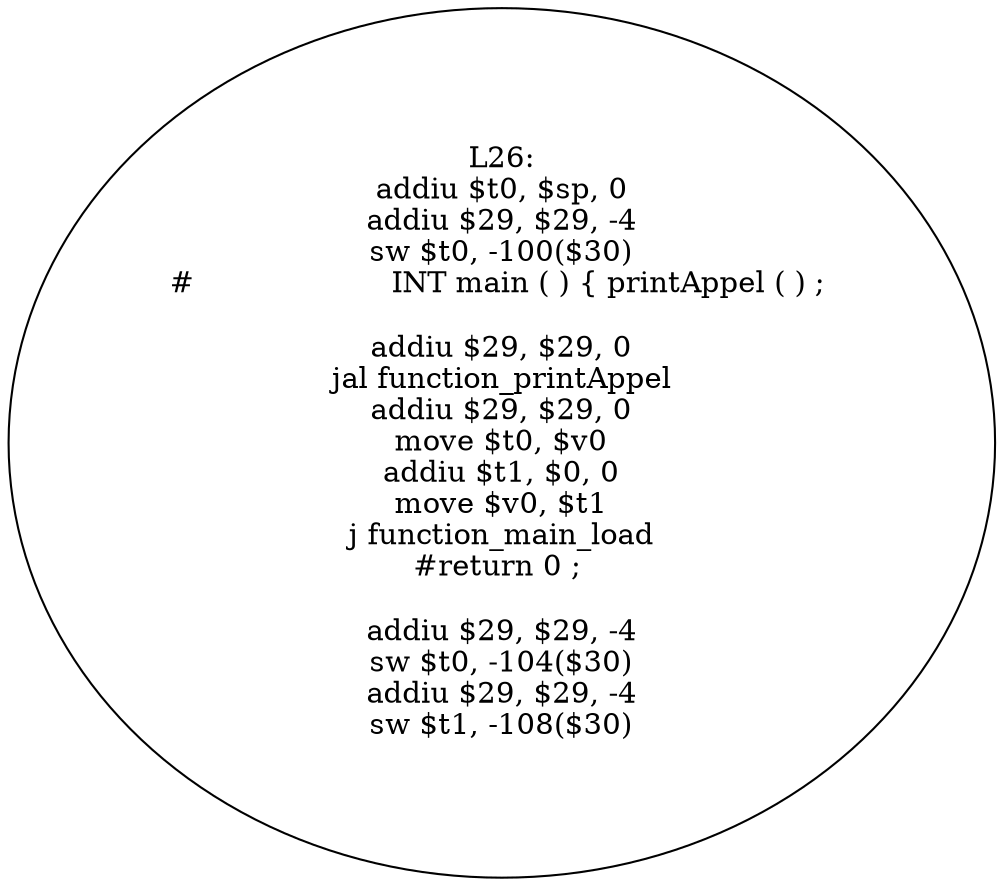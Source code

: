digraph AST {
  "125702257520512" [label="L26:
addiu $t0, $sp, 0
addiu $29, $29, -4
sw $t0, -100($30)
#                     INT main ( ) { printAppel ( ) ; 

addiu $29, $29, 0
jal function_printAppel
addiu $29, $29, 0
move $t0, $v0
addiu $t1, $0, 0
move $v0, $t1
j function_main_load
#return 0 ; 

addiu $29, $29, -4
sw $t0, -104($30)
addiu $29, $29, -4
sw $t1, -108($30)
"];
}
